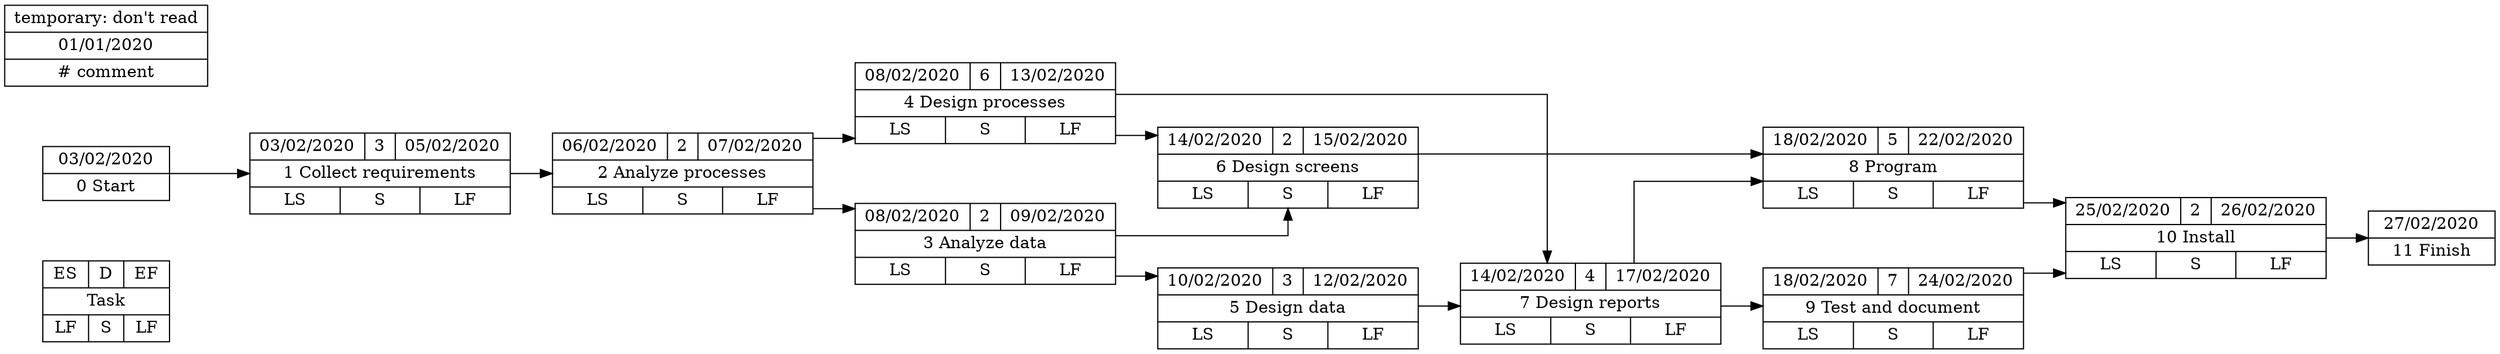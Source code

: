 digraph prova {
  rankdir=LR;
  graph [nodesep=.7, rankdir=LR, splines=ortho];
  node [shape=record, width=1.5, height=.1];
  legenda [label = "{ES|D|EF} | {Task} | {LF|S|LF}"]

  node_2 [label = "{03/02/2020}|{0 Start}"]
  node_2 -> { node_0 }
  node_0 [label = "{03/02/2020|3|05/02/2020}|{1 Collect requirements}|{LS|S|LF}"]
  node_0 -> { node_10 }
  node_10 [label = "{06/02/2020|2|07/02/2020}|{2 Analyze processes}|{LS|S|LF}"]
  node_10 -> { node_13 node_15 }
  node_13 [label = "{08/02/2020|2|09/02/2020}|{3 Analyze data}|{LS|S|LF}"]
  node_13 -> { node_16 node_17 }
  node_15 [label = "{08/02/2020|6|13/02/2020}|{4 Design processes}|{LS|S|LF}"]
  node_15 -> { node_17 node_18 }
  node_16 [label = "{10/02/2020|3|12/02/2020}|{5 Design data}|{LS|S|LF}"]
  node_16 -> { node_18 }
  node_17 [label = "{14/02/2020|2|15/02/2020}|{6 Design screens}|{LS|S|LF}"]
  node_17 -> { node_19 }
  node_18 [label = "{14/02/2020|4|17/02/2020}|{7 Design reports}|{LS|S|LF}"]
  node_18 -> { node_19 node_20 }
  node_19 [label = "{18/02/2020|5|22/02/2020}|{8 Program}|{LS|S|LF}"]
  node_19 -> { node_21 }
  node_20 [label = "{18/02/2020|7|24/02/2020}|{9 Test and document}|{LS|S|LF}"]
  node_20 -> { node_21 }
  node_21 [label = "{25/02/2020|2|26/02/2020}|{10 Install}|{LS|S|LF}"]
  node_21 -> { node_22 }
  node_22 [label = "{27/02/2020}|{11 Finish}"]
  node_22 -> { }
  legenda2 [label = "{temporary: don't read} | {01/01/2020} | {# comment}"]
}
